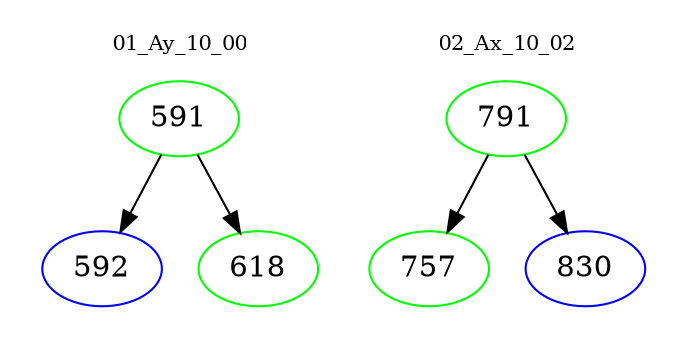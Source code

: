 digraph{
subgraph cluster_0 {
color = white
label = "01_Ay_10_00";
fontsize=10;
T0_591 [label="591", color="green"]
T0_591 -> T0_592 [color="black"]
T0_592 [label="592", color="blue"]
T0_591 -> T0_618 [color="black"]
T0_618 [label="618", color="green"]
}
subgraph cluster_1 {
color = white
label = "02_Ax_10_02";
fontsize=10;
T1_791 [label="791", color="green"]
T1_791 -> T1_757 [color="black"]
T1_757 [label="757", color="green"]
T1_791 -> T1_830 [color="black"]
T1_830 [label="830", color="blue"]
}
}
